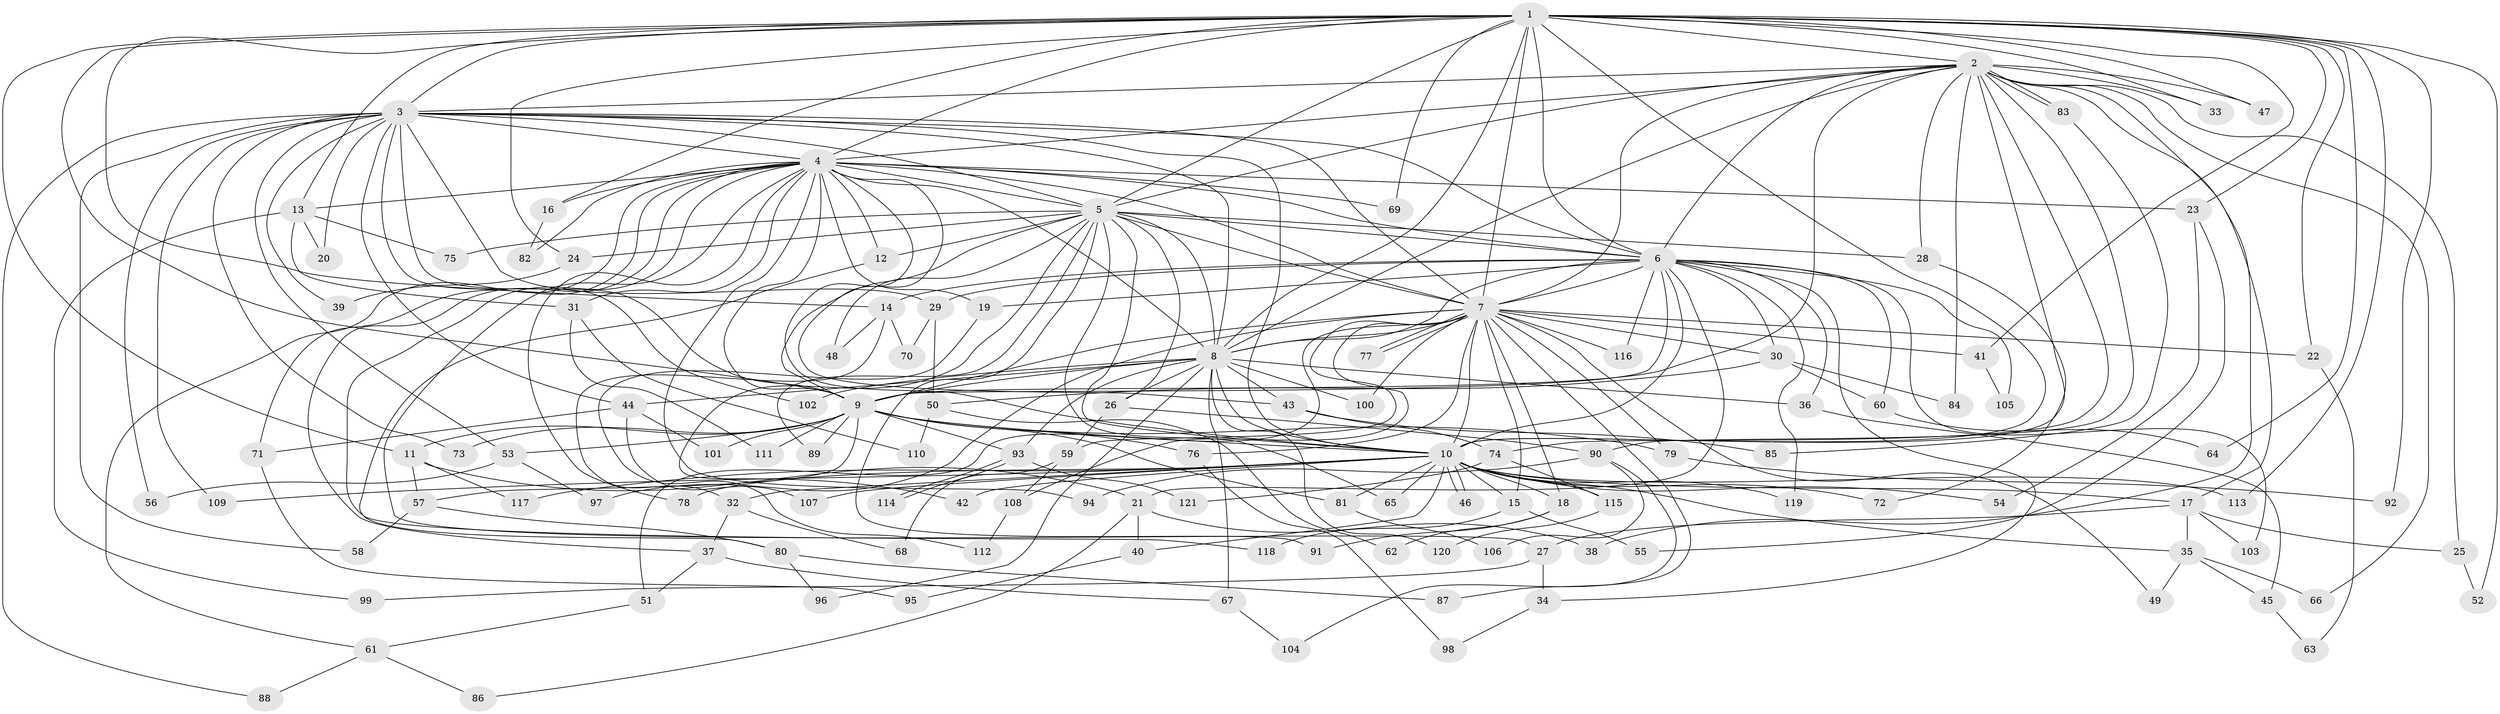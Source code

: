 // Generated by graph-tools (version 1.1) at 2025/35/03/09/25 02:35:09]
// undirected, 121 vertices, 267 edges
graph export_dot {
graph [start="1"]
  node [color=gray90,style=filled];
  1;
  2;
  3;
  4;
  5;
  6;
  7;
  8;
  9;
  10;
  11;
  12;
  13;
  14;
  15;
  16;
  17;
  18;
  19;
  20;
  21;
  22;
  23;
  24;
  25;
  26;
  27;
  28;
  29;
  30;
  31;
  32;
  33;
  34;
  35;
  36;
  37;
  38;
  39;
  40;
  41;
  42;
  43;
  44;
  45;
  46;
  47;
  48;
  49;
  50;
  51;
  52;
  53;
  54;
  55;
  56;
  57;
  58;
  59;
  60;
  61;
  62;
  63;
  64;
  65;
  66;
  67;
  68;
  69;
  70;
  71;
  72;
  73;
  74;
  75;
  76;
  77;
  78;
  79;
  80;
  81;
  82;
  83;
  84;
  85;
  86;
  87;
  88;
  89;
  90;
  91;
  92;
  93;
  94;
  95;
  96;
  97;
  98;
  99;
  100;
  101;
  102;
  103;
  104;
  105;
  106;
  107;
  108;
  109;
  110;
  111;
  112;
  113;
  114;
  115;
  116;
  117;
  118;
  119;
  120;
  121;
  1 -- 2;
  1 -- 3;
  1 -- 4;
  1 -- 5;
  1 -- 6;
  1 -- 7;
  1 -- 8;
  1 -- 9;
  1 -- 10;
  1 -- 11;
  1 -- 13;
  1 -- 14;
  1 -- 16;
  1 -- 22;
  1 -- 23;
  1 -- 24;
  1 -- 33;
  1 -- 41;
  1 -- 47;
  1 -- 52;
  1 -- 64;
  1 -- 69;
  1 -- 92;
  1 -- 113;
  2 -- 3;
  2 -- 4;
  2 -- 5;
  2 -- 6;
  2 -- 7;
  2 -- 8;
  2 -- 9;
  2 -- 10;
  2 -- 17;
  2 -- 25;
  2 -- 28;
  2 -- 33;
  2 -- 38;
  2 -- 47;
  2 -- 66;
  2 -- 74;
  2 -- 83;
  2 -- 83;
  2 -- 84;
  2 -- 90;
  3 -- 4;
  3 -- 5;
  3 -- 6;
  3 -- 7;
  3 -- 8;
  3 -- 9;
  3 -- 10;
  3 -- 20;
  3 -- 29;
  3 -- 39;
  3 -- 44;
  3 -- 53;
  3 -- 56;
  3 -- 58;
  3 -- 73;
  3 -- 88;
  3 -- 102;
  3 -- 109;
  4 -- 5;
  4 -- 6;
  4 -- 7;
  4 -- 8;
  4 -- 9;
  4 -- 10;
  4 -- 12;
  4 -- 13;
  4 -- 16;
  4 -- 19;
  4 -- 23;
  4 -- 27;
  4 -- 31;
  4 -- 37;
  4 -- 43;
  4 -- 61;
  4 -- 69;
  4 -- 71;
  4 -- 78;
  4 -- 82;
  4 -- 94;
  4 -- 118;
  5 -- 6;
  5 -- 7;
  5 -- 8;
  5 -- 9;
  5 -- 10;
  5 -- 12;
  5 -- 24;
  5 -- 26;
  5 -- 28;
  5 -- 42;
  5 -- 48;
  5 -- 65;
  5 -- 75;
  5 -- 89;
  5 -- 91;
  6 -- 7;
  6 -- 8;
  6 -- 9;
  6 -- 10;
  6 -- 14;
  6 -- 19;
  6 -- 21;
  6 -- 29;
  6 -- 30;
  6 -- 34;
  6 -- 36;
  6 -- 60;
  6 -- 103;
  6 -- 105;
  6 -- 116;
  6 -- 119;
  7 -- 8;
  7 -- 9;
  7 -- 10;
  7 -- 15;
  7 -- 18;
  7 -- 22;
  7 -- 30;
  7 -- 41;
  7 -- 49;
  7 -- 51;
  7 -- 59;
  7 -- 76;
  7 -- 77;
  7 -- 77;
  7 -- 79;
  7 -- 87;
  7 -- 97;
  7 -- 100;
  7 -- 108;
  7 -- 116;
  8 -- 9;
  8 -- 10;
  8 -- 26;
  8 -- 36;
  8 -- 43;
  8 -- 44;
  8 -- 67;
  8 -- 93;
  8 -- 96;
  8 -- 100;
  8 -- 102;
  8 -- 120;
  9 -- 10;
  9 -- 11;
  9 -- 53;
  9 -- 57;
  9 -- 73;
  9 -- 76;
  9 -- 79;
  9 -- 81;
  9 -- 89;
  9 -- 93;
  9 -- 101;
  9 -- 111;
  10 -- 15;
  10 -- 17;
  10 -- 18;
  10 -- 32;
  10 -- 35;
  10 -- 40;
  10 -- 42;
  10 -- 46;
  10 -- 46;
  10 -- 54;
  10 -- 65;
  10 -- 72;
  10 -- 78;
  10 -- 81;
  10 -- 107;
  10 -- 109;
  10 -- 113;
  10 -- 115;
  10 -- 117;
  10 -- 119;
  11 -- 21;
  11 -- 57;
  11 -- 117;
  12 -- 80;
  13 -- 20;
  13 -- 31;
  13 -- 75;
  13 -- 99;
  14 -- 32;
  14 -- 48;
  14 -- 70;
  15 -- 55;
  15 -- 118;
  16 -- 82;
  17 -- 25;
  17 -- 27;
  17 -- 35;
  17 -- 103;
  18 -- 62;
  18 -- 91;
  19 -- 112;
  21 -- 38;
  21 -- 40;
  21 -- 86;
  22 -- 63;
  23 -- 54;
  23 -- 55;
  24 -- 39;
  25 -- 52;
  26 -- 59;
  26 -- 90;
  27 -- 34;
  27 -- 99;
  28 -- 72;
  29 -- 50;
  29 -- 70;
  30 -- 50;
  30 -- 60;
  30 -- 84;
  31 -- 110;
  31 -- 111;
  32 -- 37;
  32 -- 68;
  34 -- 98;
  35 -- 45;
  35 -- 49;
  35 -- 66;
  36 -- 45;
  37 -- 51;
  37 -- 67;
  40 -- 95;
  41 -- 105;
  43 -- 74;
  43 -- 85;
  44 -- 71;
  44 -- 101;
  44 -- 107;
  45 -- 63;
  50 -- 62;
  50 -- 110;
  51 -- 61;
  53 -- 56;
  53 -- 97;
  57 -- 58;
  57 -- 80;
  59 -- 68;
  59 -- 108;
  60 -- 64;
  61 -- 86;
  61 -- 88;
  67 -- 104;
  71 -- 95;
  74 -- 115;
  74 -- 121;
  76 -- 98;
  79 -- 92;
  80 -- 87;
  80 -- 96;
  81 -- 106;
  83 -- 85;
  90 -- 94;
  90 -- 104;
  90 -- 106;
  93 -- 114;
  93 -- 114;
  93 -- 121;
  108 -- 112;
  115 -- 120;
}
